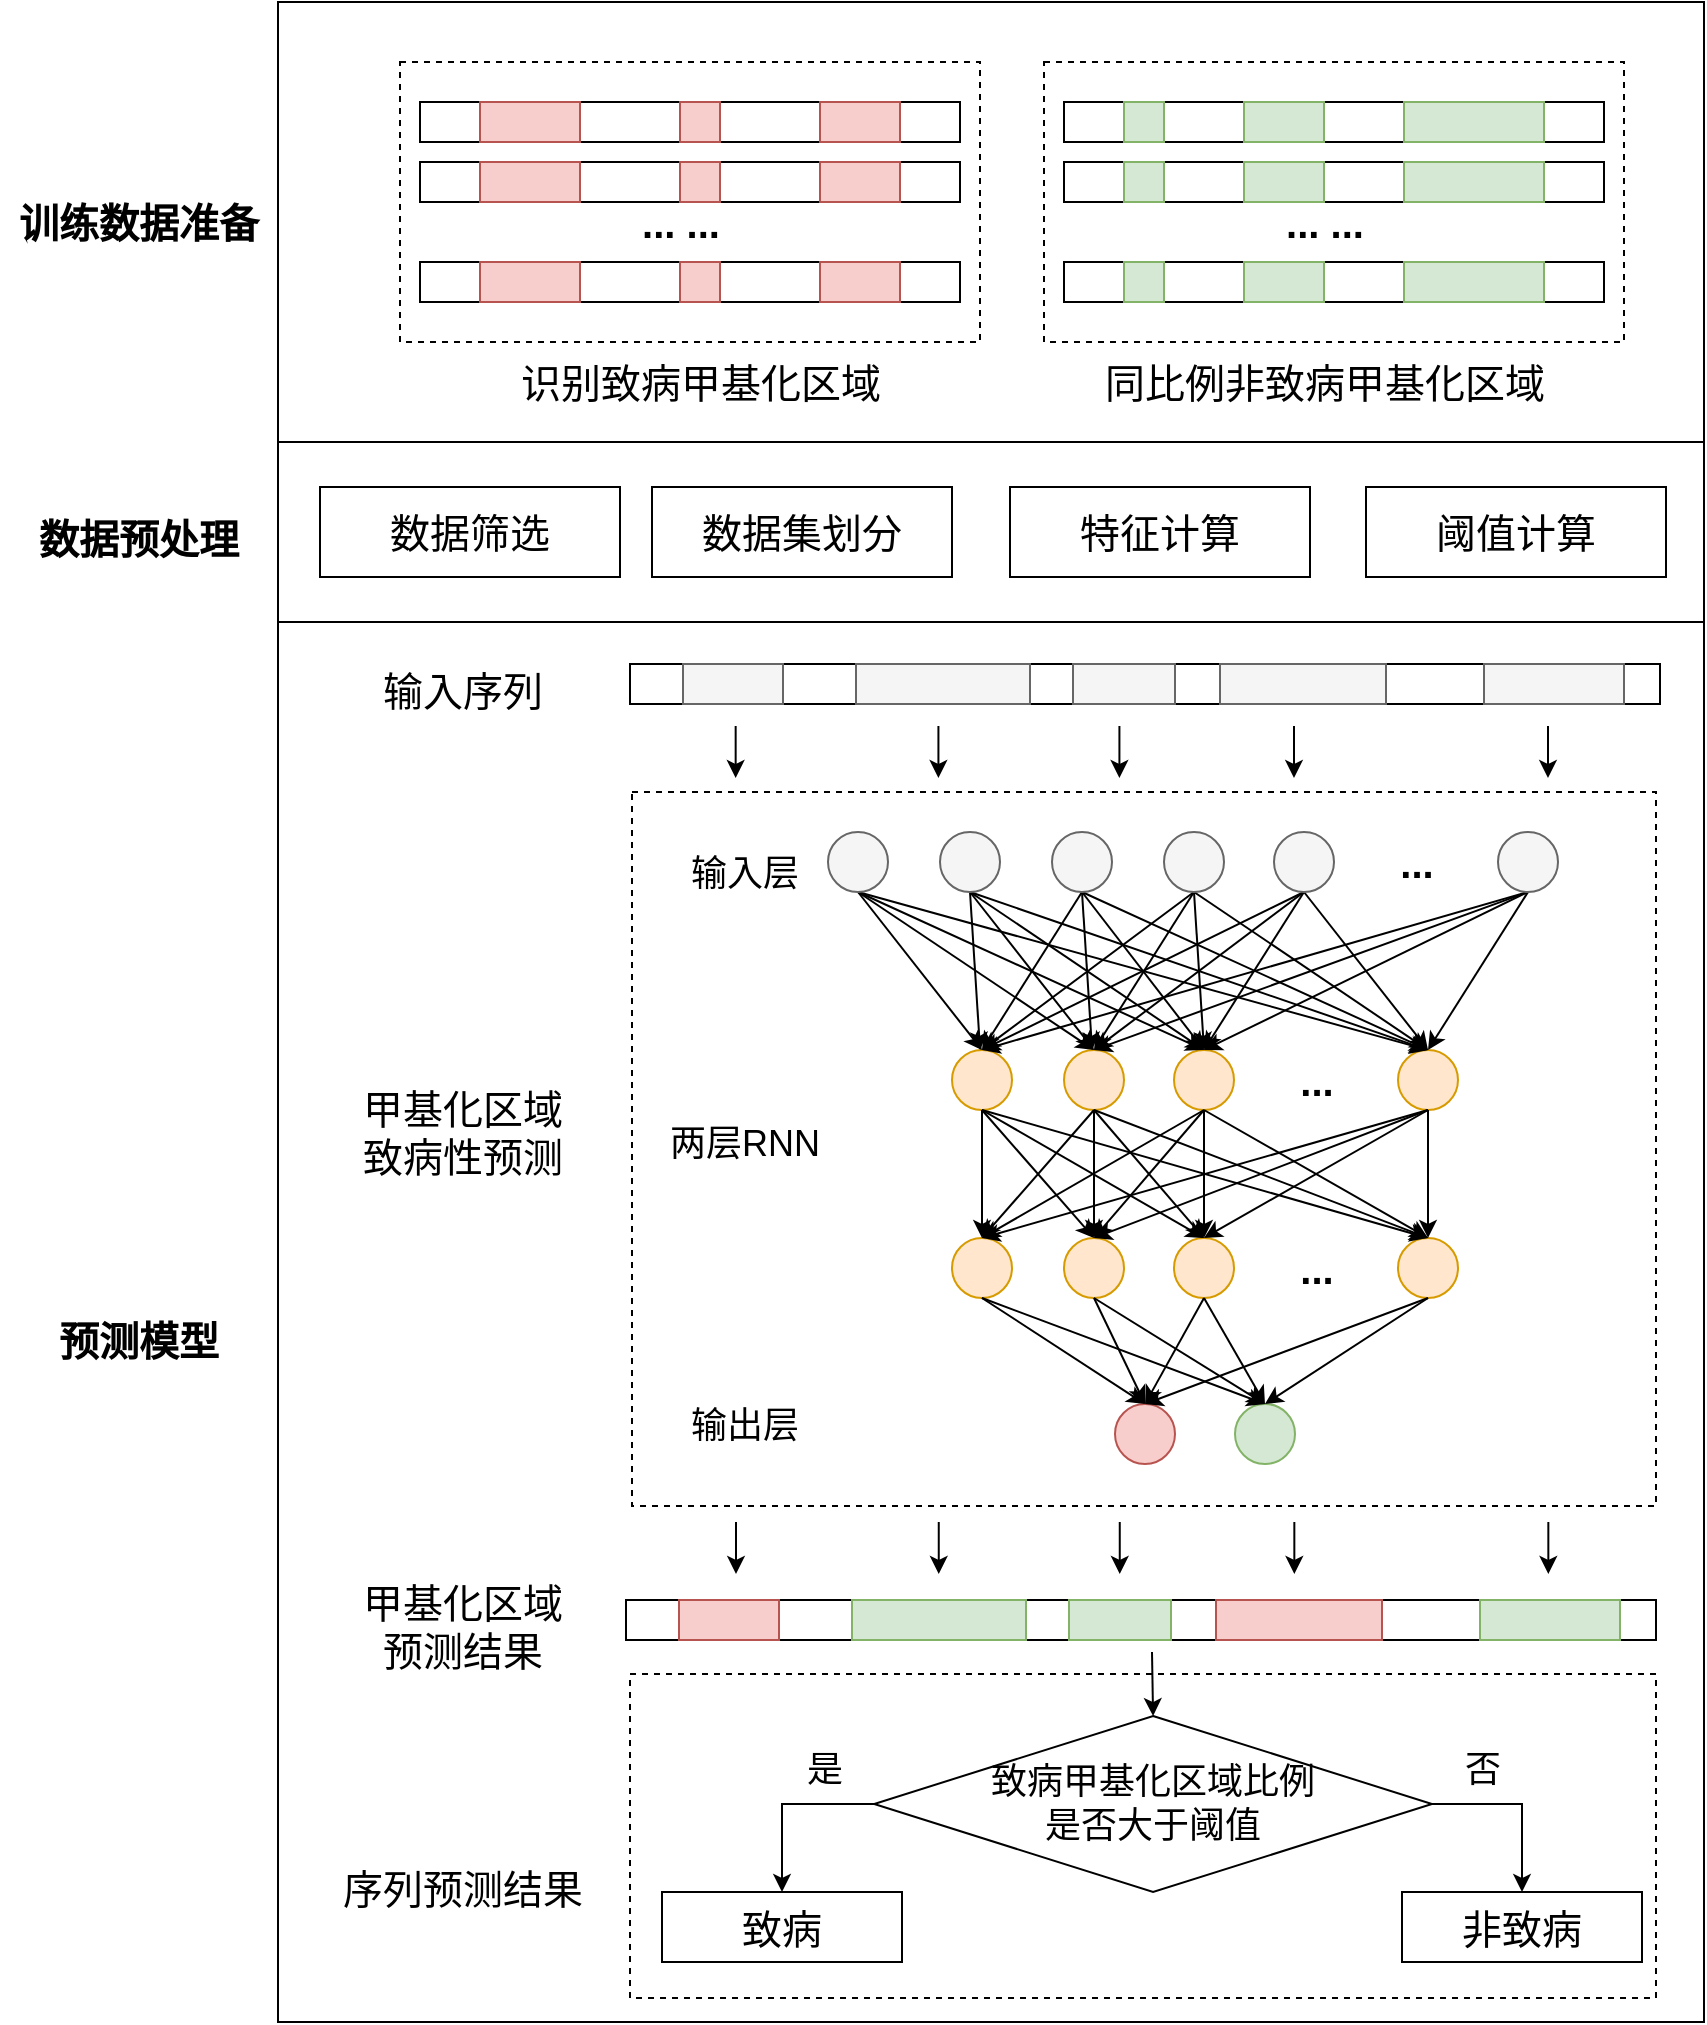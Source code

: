 <mxfile version="21.5.2" type="github">
  <diagram name="第 1 页" id="fGLv48qx7d6nPYhP5Zuc">
    <mxGraphModel dx="2358" dy="1253" grid="0" gridSize="10" guides="1" tooltips="1" connect="1" arrows="1" fold="1" page="1" pageScale="1" pageWidth="827" pageHeight="1169" math="0" shadow="0">
      <root>
        <mxCell id="0" />
        <mxCell id="1" parent="0" />
        <mxCell id="xZ3j72DLKvOZhvNE5rc1-77" value="" style="whiteSpace=wrap;html=1;" parent="1" vertex="1">
          <mxGeometry x="140" y="460" width="713" height="700" as="geometry" />
        </mxCell>
        <mxCell id="xZ3j72DLKvOZhvNE5rc1-205" value="" style="whiteSpace=wrap;html=1;dashed=1;" parent="1" vertex="1">
          <mxGeometry x="316" y="986" width="513" height="162" as="geometry" />
        </mxCell>
        <mxCell id="xZ3j72DLKvOZhvNE5rc1-167" value="" style="whiteSpace=wrap;html=1;dashed=1;" parent="1" vertex="1">
          <mxGeometry x="317" y="545" width="512" height="357" as="geometry" />
        </mxCell>
        <mxCell id="xZ3j72DLKvOZhvNE5rc1-66" value="" style="whiteSpace=wrap;html=1;" parent="1" vertex="1">
          <mxGeometry x="140" y="150" width="713" height="220" as="geometry" />
        </mxCell>
        <mxCell id="xZ3j72DLKvOZhvNE5rc1-64" value="" style="whiteSpace=wrap;html=1;dashed=1;" parent="1" vertex="1">
          <mxGeometry x="523" y="180" width="290" height="140" as="geometry" />
        </mxCell>
        <mxCell id="xZ3j72DLKvOZhvNE5rc1-63" value="" style="whiteSpace=wrap;html=1;dashed=1;" parent="1" vertex="1">
          <mxGeometry x="201" y="180" width="290" height="140" as="geometry" />
        </mxCell>
        <mxCell id="xZ3j72DLKvOZhvNE5rc1-4" value="" style="rounded=0;whiteSpace=wrap;html=1;" parent="1" vertex="1">
          <mxGeometry x="211" y="200" width="270" height="20" as="geometry" />
        </mxCell>
        <mxCell id="xZ3j72DLKvOZhvNE5rc1-5" value="" style="rounded=0;whiteSpace=wrap;html=1;fillColor=#f8cecc;strokeColor=#b85450;" parent="1" vertex="1">
          <mxGeometry x="241" y="200" width="50" height="20" as="geometry" />
        </mxCell>
        <mxCell id="xZ3j72DLKvOZhvNE5rc1-7" value="" style="rounded=0;whiteSpace=wrap;html=1;fillColor=#f8cecc;strokeColor=#b85450;" parent="1" vertex="1">
          <mxGeometry x="341" y="200" width="20" height="20" as="geometry" />
        </mxCell>
        <mxCell id="xZ3j72DLKvOZhvNE5rc1-8" value="" style="rounded=0;whiteSpace=wrap;html=1;fillColor=#f8cecc;strokeColor=#b85450;" parent="1" vertex="1">
          <mxGeometry x="411" y="200" width="40" height="20" as="geometry" />
        </mxCell>
        <mxCell id="xZ3j72DLKvOZhvNE5rc1-9" value="识别致病甲基化区域" style="text;html=1;align=center;verticalAlign=middle;resizable=0;points=[];autosize=1;strokeColor=none;fillColor=none;fontSize=20;" parent="1" vertex="1">
          <mxGeometry x="252" y="322" width="198" height="36" as="geometry" />
        </mxCell>
        <mxCell id="xZ3j72DLKvOZhvNE5rc1-10" value="" style="rounded=0;whiteSpace=wrap;html=1;" parent="1" vertex="1">
          <mxGeometry x="211" y="230" width="270" height="20" as="geometry" />
        </mxCell>
        <mxCell id="xZ3j72DLKvOZhvNE5rc1-11" value="" style="rounded=0;whiteSpace=wrap;html=1;fillColor=#f8cecc;strokeColor=#b85450;" parent="1" vertex="1">
          <mxGeometry x="241" y="230" width="50" height="20" as="geometry" />
        </mxCell>
        <mxCell id="xZ3j72DLKvOZhvNE5rc1-12" value="" style="rounded=0;whiteSpace=wrap;html=1;fillColor=#f8cecc;strokeColor=#b85450;" parent="1" vertex="1">
          <mxGeometry x="341" y="230" width="20" height="20" as="geometry" />
        </mxCell>
        <mxCell id="xZ3j72DLKvOZhvNE5rc1-13" value="" style="rounded=0;whiteSpace=wrap;html=1;fillColor=#f8cecc;strokeColor=#b85450;" parent="1" vertex="1">
          <mxGeometry x="411" y="230" width="40" height="20" as="geometry" />
        </mxCell>
        <mxCell id="xZ3j72DLKvOZhvNE5rc1-14" value="" style="rounded=0;whiteSpace=wrap;html=1;" parent="1" vertex="1">
          <mxGeometry x="211" y="280" width="270" height="20" as="geometry" />
        </mxCell>
        <mxCell id="xZ3j72DLKvOZhvNE5rc1-15" value="" style="rounded=0;whiteSpace=wrap;html=1;fillColor=#f8cecc;strokeColor=#b85450;" parent="1" vertex="1">
          <mxGeometry x="241" y="280" width="50" height="20" as="geometry" />
        </mxCell>
        <mxCell id="xZ3j72DLKvOZhvNE5rc1-16" value="" style="rounded=0;whiteSpace=wrap;html=1;fillColor=#f8cecc;strokeColor=#b85450;" parent="1" vertex="1">
          <mxGeometry x="341" y="280" width="20" height="20" as="geometry" />
        </mxCell>
        <mxCell id="xZ3j72DLKvOZhvNE5rc1-17" value="" style="rounded=0;whiteSpace=wrap;html=1;fillColor=#f8cecc;strokeColor=#b85450;" parent="1" vertex="1">
          <mxGeometry x="411" y="280" width="40" height="20" as="geometry" />
        </mxCell>
        <mxCell id="xZ3j72DLKvOZhvNE5rc1-18" value="" style="rounded=0;whiteSpace=wrap;html=1;" parent="1" vertex="1">
          <mxGeometry x="533" y="200" width="270" height="20" as="geometry" />
        </mxCell>
        <mxCell id="xZ3j72DLKvOZhvNE5rc1-19" value="" style="rounded=0;whiteSpace=wrap;html=1;fillColor=#d5e8d4;strokeColor=#82b366;" parent="1" vertex="1">
          <mxGeometry x="563" y="200" width="20" height="20" as="geometry" />
        </mxCell>
        <mxCell id="xZ3j72DLKvOZhvNE5rc1-47" value="" style="rounded=0;whiteSpace=wrap;html=1;fillColor=#d5e8d4;strokeColor=#82b366;" parent="1" vertex="1">
          <mxGeometry x="623" y="200" width="40" height="20" as="geometry" />
        </mxCell>
        <mxCell id="xZ3j72DLKvOZhvNE5rc1-48" value="" style="rounded=0;whiteSpace=wrap;html=1;fillColor=#d5e8d4;strokeColor=#82b366;" parent="1" vertex="1">
          <mxGeometry x="703" y="200" width="70" height="20" as="geometry" />
        </mxCell>
        <mxCell id="xZ3j72DLKvOZhvNE5rc1-49" value="" style="rounded=0;whiteSpace=wrap;html=1;" parent="1" vertex="1">
          <mxGeometry x="533" y="230" width="270" height="20" as="geometry" />
        </mxCell>
        <mxCell id="xZ3j72DLKvOZhvNE5rc1-50" value="" style="rounded=0;whiteSpace=wrap;html=1;fillColor=#d5e8d4;strokeColor=#82b366;" parent="1" vertex="1">
          <mxGeometry x="563" y="230" width="20" height="20" as="geometry" />
        </mxCell>
        <mxCell id="xZ3j72DLKvOZhvNE5rc1-51" value="" style="rounded=0;whiteSpace=wrap;html=1;fillColor=#d5e8d4;strokeColor=#82b366;" parent="1" vertex="1">
          <mxGeometry x="623" y="230" width="40" height="20" as="geometry" />
        </mxCell>
        <mxCell id="xZ3j72DLKvOZhvNE5rc1-52" value="" style="rounded=0;whiteSpace=wrap;html=1;fillColor=#d5e8d4;strokeColor=#82b366;" parent="1" vertex="1">
          <mxGeometry x="703" y="230" width="70" height="20" as="geometry" />
        </mxCell>
        <mxCell id="xZ3j72DLKvOZhvNE5rc1-53" value="... ..." style="text;html=1;align=center;verticalAlign=middle;resizable=0;points=[];autosize=1;strokeColor=none;fillColor=none;fontSize=20;fontStyle=1" parent="1" vertex="1">
          <mxGeometry x="311" y="240" width="60" height="40" as="geometry" />
        </mxCell>
        <mxCell id="xZ3j72DLKvOZhvNE5rc1-54" value="... ..." style="text;html=1;align=center;verticalAlign=middle;resizable=0;points=[];autosize=1;strokeColor=none;fillColor=none;fontSize=20;fontStyle=1" parent="1" vertex="1">
          <mxGeometry x="633" y="240" width="60" height="40" as="geometry" />
        </mxCell>
        <mxCell id="xZ3j72DLKvOZhvNE5rc1-59" value="" style="rounded=0;whiteSpace=wrap;html=1;" parent="1" vertex="1">
          <mxGeometry x="533" y="280" width="270" height="20" as="geometry" />
        </mxCell>
        <mxCell id="xZ3j72DLKvOZhvNE5rc1-60" value="" style="rounded=0;whiteSpace=wrap;html=1;fillColor=#d5e8d4;strokeColor=#82b366;" parent="1" vertex="1">
          <mxGeometry x="563" y="280" width="20" height="20" as="geometry" />
        </mxCell>
        <mxCell id="xZ3j72DLKvOZhvNE5rc1-61" value="" style="rounded=0;whiteSpace=wrap;html=1;fillColor=#d5e8d4;strokeColor=#82b366;" parent="1" vertex="1">
          <mxGeometry x="623" y="280" width="40" height="20" as="geometry" />
        </mxCell>
        <mxCell id="xZ3j72DLKvOZhvNE5rc1-62" value="" style="rounded=0;whiteSpace=wrap;html=1;fillColor=#d5e8d4;strokeColor=#82b366;" parent="1" vertex="1">
          <mxGeometry x="703" y="280" width="70" height="20" as="geometry" />
        </mxCell>
        <mxCell id="xZ3j72DLKvOZhvNE5rc1-65" value="同比例非致病甲基化区域" style="text;html=1;align=center;verticalAlign=middle;resizable=0;points=[];autosize=1;strokeColor=none;fillColor=none;fontSize=20;" parent="1" vertex="1">
          <mxGeometry x="544" y="322" width="238" height="36" as="geometry" />
        </mxCell>
        <mxCell id="xZ3j72DLKvOZhvNE5rc1-67" value="训练数据准备" style="text;html=1;align=center;verticalAlign=middle;resizable=0;points=[];autosize=1;strokeColor=none;fillColor=none;fontSize=20;fontStyle=1" parent="1" vertex="1">
          <mxGeometry x="1" y="242" width="138" height="36" as="geometry" />
        </mxCell>
        <mxCell id="xZ3j72DLKvOZhvNE5rc1-68" value="数据预处理" style="text;html=1;align=center;verticalAlign=middle;resizable=0;points=[];autosize=1;strokeColor=none;fillColor=none;fontSize=20;fontStyle=1" parent="1" vertex="1">
          <mxGeometry x="10" y="397.5" width="120" height="40" as="geometry" />
        </mxCell>
        <mxCell id="xZ3j72DLKvOZhvNE5rc1-69" value="" style="whiteSpace=wrap;html=1;" parent="1" vertex="1">
          <mxGeometry x="140" y="370" width="713" height="90" as="geometry" />
        </mxCell>
        <mxCell id="xZ3j72DLKvOZhvNE5rc1-70" value="数据集划分" style="rounded=0;whiteSpace=wrap;html=1;fontSize=20;flipH=1;" parent="1" vertex="1">
          <mxGeometry x="327" y="392.5" width="150" height="45" as="geometry" />
        </mxCell>
        <mxCell id="xZ3j72DLKvOZhvNE5rc1-71" value="数据筛选" style="rounded=0;whiteSpace=wrap;html=1;fontSize=20;flipH=1;" parent="1" vertex="1">
          <mxGeometry x="161" y="392.5" width="150" height="45" as="geometry" />
        </mxCell>
        <mxCell id="xZ3j72DLKvOZhvNE5rc1-73" value="预测模型" style="text;html=1;align=center;verticalAlign=middle;resizable=0;points=[];autosize=1;strokeColor=none;fillColor=none;fontSize=20;fontStyle=1" parent="1" vertex="1">
          <mxGeometry x="20" y="799" width="100" height="40" as="geometry" />
        </mxCell>
        <mxCell id="xZ3j72DLKvOZhvNE5rc1-79" value="特征计算" style="rounded=0;whiteSpace=wrap;html=1;fontSize=20;flipH=1;" parent="1" vertex="1">
          <mxGeometry x="506" y="392.5" width="150" height="45" as="geometry" />
        </mxCell>
        <mxCell id="xZ3j72DLKvOZhvNE5rc1-162" value="输入层" style="text;html=1;align=center;verticalAlign=middle;resizable=0;points=[];autosize=1;strokeColor=none;fillColor=none;fontSize=18;" parent="1" vertex="1">
          <mxGeometry x="336.5" y="569" width="72" height="34" as="geometry" />
        </mxCell>
        <mxCell id="xZ3j72DLKvOZhvNE5rc1-163" value="两层RNN" style="text;html=1;align=center;verticalAlign=middle;resizable=0;points=[];autosize=1;strokeColor=none;fillColor=none;fontSize=18;" parent="1" vertex="1">
          <mxGeometry x="326" y="704" width="93" height="34" as="geometry" />
        </mxCell>
        <mxCell id="xZ3j72DLKvOZhvNE5rc1-164" value="输出层" style="text;html=1;align=center;verticalAlign=middle;resizable=0;points=[];autosize=1;strokeColor=none;fillColor=none;fontSize=18;" parent="1" vertex="1">
          <mxGeometry x="336.5" y="845" width="72" height="34" as="geometry" />
        </mxCell>
        <mxCell id="xZ3j72DLKvOZhvNE5rc1-166" value="" style="group" parent="1" vertex="1" connectable="0">
          <mxGeometry x="415" y="560" width="365" height="321" as="geometry" />
        </mxCell>
        <mxCell id="xZ3j72DLKvOZhvNE5rc1-102" value="" style="group" parent="xZ3j72DLKvOZhvNE5rc1-166" vertex="1" connectable="0">
          <mxGeometry x="62" y="203" width="253" height="40" as="geometry" />
        </mxCell>
        <mxCell id="xZ3j72DLKvOZhvNE5rc1-97" value="" style="ellipse;whiteSpace=wrap;html=1;aspect=fixed;fillColor=#ffe6cc;strokeColor=#d79b00;" parent="xZ3j72DLKvOZhvNE5rc1-102" vertex="1">
          <mxGeometry y="5" width="30" height="30" as="geometry" />
        </mxCell>
        <mxCell id="xZ3j72DLKvOZhvNE5rc1-98" value="" style="ellipse;whiteSpace=wrap;html=1;aspect=fixed;fillColor=#ffe6cc;strokeColor=#d79b00;" parent="xZ3j72DLKvOZhvNE5rc1-102" vertex="1">
          <mxGeometry x="56" y="5" width="30" height="30" as="geometry" />
        </mxCell>
        <mxCell id="xZ3j72DLKvOZhvNE5rc1-99" value="" style="ellipse;whiteSpace=wrap;html=1;aspect=fixed;fillColor=#ffe6cc;strokeColor=#d79b00;" parent="xZ3j72DLKvOZhvNE5rc1-102" vertex="1">
          <mxGeometry x="111" y="5" width="30" height="30" as="geometry" />
        </mxCell>
        <mxCell id="xZ3j72DLKvOZhvNE5rc1-100" value="" style="ellipse;whiteSpace=wrap;html=1;aspect=fixed;fillColor=#ffe6cc;strokeColor=#d79b00;" parent="xZ3j72DLKvOZhvNE5rc1-102" vertex="1">
          <mxGeometry x="223" y="5" width="30" height="30" as="geometry" />
        </mxCell>
        <mxCell id="xZ3j72DLKvOZhvNE5rc1-101" value="..." style="text;html=1;align=center;verticalAlign=middle;resizable=0;points=[];autosize=1;strokeColor=none;fillColor=none;fontStyle=1;fontSize=20;" parent="xZ3j72DLKvOZhvNE5rc1-102" vertex="1">
          <mxGeometry x="162" width="40" height="40" as="geometry" />
        </mxCell>
        <mxCell id="xZ3j72DLKvOZhvNE5rc1-103" value="" style="group" parent="xZ3j72DLKvOZhvNE5rc1-166" vertex="1" connectable="0">
          <mxGeometry x="62" y="109" width="253" height="40" as="geometry" />
        </mxCell>
        <mxCell id="xZ3j72DLKvOZhvNE5rc1-92" value="" style="ellipse;whiteSpace=wrap;html=1;aspect=fixed;fillColor=#ffe6cc;strokeColor=#d79b00;" parent="xZ3j72DLKvOZhvNE5rc1-103" vertex="1">
          <mxGeometry y="5" width="30" height="30" as="geometry" />
        </mxCell>
        <mxCell id="xZ3j72DLKvOZhvNE5rc1-93" value="" style="ellipse;whiteSpace=wrap;html=1;aspect=fixed;fillColor=#ffe6cc;strokeColor=#d79b00;" parent="xZ3j72DLKvOZhvNE5rc1-103" vertex="1">
          <mxGeometry x="56" y="5" width="30" height="30" as="geometry" />
        </mxCell>
        <mxCell id="xZ3j72DLKvOZhvNE5rc1-94" value="" style="ellipse;whiteSpace=wrap;html=1;aspect=fixed;fillColor=#ffe6cc;strokeColor=#d79b00;" parent="xZ3j72DLKvOZhvNE5rc1-103" vertex="1">
          <mxGeometry x="111" y="5" width="30" height="30" as="geometry" />
        </mxCell>
        <mxCell id="xZ3j72DLKvOZhvNE5rc1-95" value="" style="ellipse;whiteSpace=wrap;html=1;aspect=fixed;fillColor=#ffe6cc;strokeColor=#d79b00;" parent="xZ3j72DLKvOZhvNE5rc1-103" vertex="1">
          <mxGeometry x="223" y="5" width="30" height="30" as="geometry" />
        </mxCell>
        <mxCell id="xZ3j72DLKvOZhvNE5rc1-96" value="..." style="text;html=1;align=center;verticalAlign=middle;resizable=0;points=[];autosize=1;strokeColor=none;fillColor=none;fontStyle=1;fontSize=20;" parent="xZ3j72DLKvOZhvNE5rc1-103" vertex="1">
          <mxGeometry x="162" width="40" height="40" as="geometry" />
        </mxCell>
        <mxCell id="xZ3j72DLKvOZhvNE5rc1-111" value="" style="ellipse;whiteSpace=wrap;html=1;aspect=fixed;fillColor=#f8cecc;strokeColor=#b85450;" parent="xZ3j72DLKvOZhvNE5rc1-166" vertex="1">
          <mxGeometry x="143.5" y="291" width="30" height="30" as="geometry" />
        </mxCell>
        <mxCell id="xZ3j72DLKvOZhvNE5rc1-112" value="" style="ellipse;whiteSpace=wrap;html=1;aspect=fixed;fillColor=#d5e8d4;strokeColor=#82b366;" parent="xZ3j72DLKvOZhvNE5rc1-166" vertex="1">
          <mxGeometry x="203.5" y="291" width="30" height="30" as="geometry" />
        </mxCell>
        <mxCell id="xZ3j72DLKvOZhvNE5rc1-114" style="rounded=0;orthogonalLoop=1;jettySize=auto;html=1;exitX=0.5;exitY=1;exitDx=0;exitDy=0;entryX=0.5;entryY=0;entryDx=0;entryDy=0;" parent="xZ3j72DLKvOZhvNE5rc1-166" source="xZ3j72DLKvOZhvNE5rc1-82" target="xZ3j72DLKvOZhvNE5rc1-92" edge="1">
          <mxGeometry relative="1" as="geometry" />
        </mxCell>
        <mxCell id="xZ3j72DLKvOZhvNE5rc1-116" style="rounded=0;orthogonalLoop=1;jettySize=auto;html=1;exitX=0.5;exitY=1;exitDx=0;exitDy=0;entryX=0.5;entryY=0;entryDx=0;entryDy=0;" parent="xZ3j72DLKvOZhvNE5rc1-166" source="xZ3j72DLKvOZhvNE5rc1-82" target="xZ3j72DLKvOZhvNE5rc1-93" edge="1">
          <mxGeometry relative="1" as="geometry" />
        </mxCell>
        <mxCell id="xZ3j72DLKvOZhvNE5rc1-117" style="rounded=0;orthogonalLoop=1;jettySize=auto;html=1;exitX=0.5;exitY=1;exitDx=0;exitDy=0;entryX=0.5;entryY=0;entryDx=0;entryDy=0;" parent="xZ3j72DLKvOZhvNE5rc1-166" source="xZ3j72DLKvOZhvNE5rc1-82" target="xZ3j72DLKvOZhvNE5rc1-94" edge="1">
          <mxGeometry relative="1" as="geometry" />
        </mxCell>
        <mxCell id="xZ3j72DLKvOZhvNE5rc1-118" style="rounded=0;orthogonalLoop=1;jettySize=auto;html=1;exitX=0.5;exitY=1;exitDx=0;exitDy=0;entryX=0.5;entryY=0;entryDx=0;entryDy=0;" parent="xZ3j72DLKvOZhvNE5rc1-166" source="xZ3j72DLKvOZhvNE5rc1-82" target="xZ3j72DLKvOZhvNE5rc1-95" edge="1">
          <mxGeometry relative="1" as="geometry" />
        </mxCell>
        <mxCell id="xZ3j72DLKvOZhvNE5rc1-82" value="" style="ellipse;whiteSpace=wrap;html=1;aspect=fixed;fillColor=#f5f5f5;strokeColor=#666666;fontColor=#333333;" parent="xZ3j72DLKvOZhvNE5rc1-166" vertex="1">
          <mxGeometry y="5" width="30" height="30" as="geometry" />
        </mxCell>
        <mxCell id="xZ3j72DLKvOZhvNE5rc1-115" style="rounded=0;orthogonalLoop=1;jettySize=auto;html=1;exitX=0.5;exitY=1;exitDx=0;exitDy=0;" parent="xZ3j72DLKvOZhvNE5rc1-166" source="xZ3j72DLKvOZhvNE5rc1-83" target="xZ3j72DLKvOZhvNE5rc1-92" edge="1">
          <mxGeometry relative="1" as="geometry" />
        </mxCell>
        <mxCell id="xZ3j72DLKvOZhvNE5rc1-119" style="rounded=0;orthogonalLoop=1;jettySize=auto;html=1;exitX=0.5;exitY=1;exitDx=0;exitDy=0;entryX=0.5;entryY=0;entryDx=0;entryDy=0;" parent="xZ3j72DLKvOZhvNE5rc1-166" source="xZ3j72DLKvOZhvNE5rc1-83" target="xZ3j72DLKvOZhvNE5rc1-93" edge="1">
          <mxGeometry relative="1" as="geometry" />
        </mxCell>
        <mxCell id="xZ3j72DLKvOZhvNE5rc1-121" style="rounded=0;orthogonalLoop=1;jettySize=auto;html=1;exitX=0.5;exitY=1;exitDx=0;exitDy=0;entryX=0.5;entryY=0;entryDx=0;entryDy=0;" parent="xZ3j72DLKvOZhvNE5rc1-166" source="xZ3j72DLKvOZhvNE5rc1-83" target="xZ3j72DLKvOZhvNE5rc1-94" edge="1">
          <mxGeometry relative="1" as="geometry" />
        </mxCell>
        <mxCell id="xZ3j72DLKvOZhvNE5rc1-122" style="rounded=0;orthogonalLoop=1;jettySize=auto;html=1;exitX=0.5;exitY=1;exitDx=0;exitDy=0;entryX=0.5;entryY=0;entryDx=0;entryDy=0;" parent="xZ3j72DLKvOZhvNE5rc1-166" source="xZ3j72DLKvOZhvNE5rc1-83" target="xZ3j72DLKvOZhvNE5rc1-95" edge="1">
          <mxGeometry relative="1" as="geometry" />
        </mxCell>
        <mxCell id="xZ3j72DLKvOZhvNE5rc1-83" value="" style="ellipse;whiteSpace=wrap;html=1;aspect=fixed;fillColor=#f5f5f5;strokeColor=#666666;fontColor=#333333;" parent="xZ3j72DLKvOZhvNE5rc1-166" vertex="1">
          <mxGeometry x="56" y="5" width="30" height="30" as="geometry" />
        </mxCell>
        <mxCell id="xZ3j72DLKvOZhvNE5rc1-120" style="rounded=0;orthogonalLoop=1;jettySize=auto;html=1;exitX=0.5;exitY=1;exitDx=0;exitDy=0;" parent="xZ3j72DLKvOZhvNE5rc1-166" source="xZ3j72DLKvOZhvNE5rc1-86" target="xZ3j72DLKvOZhvNE5rc1-93" edge="1">
          <mxGeometry relative="1" as="geometry" />
        </mxCell>
        <mxCell id="xZ3j72DLKvOZhvNE5rc1-123" style="rounded=0;orthogonalLoop=1;jettySize=auto;html=1;exitX=0.5;exitY=1;exitDx=0;exitDy=0;entryX=0.5;entryY=0;entryDx=0;entryDy=0;" parent="xZ3j72DLKvOZhvNE5rc1-166" source="xZ3j72DLKvOZhvNE5rc1-86" target="xZ3j72DLKvOZhvNE5rc1-92" edge="1">
          <mxGeometry relative="1" as="geometry" />
        </mxCell>
        <mxCell id="xZ3j72DLKvOZhvNE5rc1-124" style="rounded=0;orthogonalLoop=1;jettySize=auto;html=1;exitX=0.5;exitY=1;exitDx=0;exitDy=0;entryX=0.5;entryY=0;entryDx=0;entryDy=0;" parent="xZ3j72DLKvOZhvNE5rc1-166" source="xZ3j72DLKvOZhvNE5rc1-86" target="xZ3j72DLKvOZhvNE5rc1-94" edge="1">
          <mxGeometry relative="1" as="geometry" />
        </mxCell>
        <mxCell id="xZ3j72DLKvOZhvNE5rc1-125" style="rounded=0;orthogonalLoop=1;jettySize=auto;html=1;exitX=0.5;exitY=1;exitDx=0;exitDy=0;entryX=0.5;entryY=0;entryDx=0;entryDy=0;" parent="xZ3j72DLKvOZhvNE5rc1-166" source="xZ3j72DLKvOZhvNE5rc1-86" target="xZ3j72DLKvOZhvNE5rc1-95" edge="1">
          <mxGeometry relative="1" as="geometry" />
        </mxCell>
        <mxCell id="xZ3j72DLKvOZhvNE5rc1-86" value="" style="ellipse;whiteSpace=wrap;html=1;aspect=fixed;fillColor=#f5f5f5;strokeColor=#666666;fontColor=#333333;" parent="xZ3j72DLKvOZhvNE5rc1-166" vertex="1">
          <mxGeometry x="112" y="5" width="30" height="30" as="geometry" />
        </mxCell>
        <mxCell id="xZ3j72DLKvOZhvNE5rc1-126" style="rounded=0;orthogonalLoop=1;jettySize=auto;html=1;exitX=0.5;exitY=1;exitDx=0;exitDy=0;entryX=0.5;entryY=0;entryDx=0;entryDy=0;" parent="xZ3j72DLKvOZhvNE5rc1-166" source="xZ3j72DLKvOZhvNE5rc1-87" target="xZ3j72DLKvOZhvNE5rc1-92" edge="1">
          <mxGeometry relative="1" as="geometry" />
        </mxCell>
        <mxCell id="xZ3j72DLKvOZhvNE5rc1-127" style="rounded=0;orthogonalLoop=1;jettySize=auto;html=1;exitX=0.5;exitY=1;exitDx=0;exitDy=0;entryX=0.5;entryY=0;entryDx=0;entryDy=0;" parent="xZ3j72DLKvOZhvNE5rc1-166" source="xZ3j72DLKvOZhvNE5rc1-87" target="xZ3j72DLKvOZhvNE5rc1-93" edge="1">
          <mxGeometry relative="1" as="geometry" />
        </mxCell>
        <mxCell id="xZ3j72DLKvOZhvNE5rc1-128" style="rounded=0;orthogonalLoop=1;jettySize=auto;html=1;exitX=0.5;exitY=1;exitDx=0;exitDy=0;entryX=0.5;entryY=0;entryDx=0;entryDy=0;" parent="xZ3j72DLKvOZhvNE5rc1-166" source="xZ3j72DLKvOZhvNE5rc1-87" target="xZ3j72DLKvOZhvNE5rc1-94" edge="1">
          <mxGeometry relative="1" as="geometry" />
        </mxCell>
        <mxCell id="xZ3j72DLKvOZhvNE5rc1-129" style="rounded=0;orthogonalLoop=1;jettySize=auto;html=1;exitX=0.5;exitY=1;exitDx=0;exitDy=0;entryX=0.5;entryY=0;entryDx=0;entryDy=0;" parent="xZ3j72DLKvOZhvNE5rc1-166" source="xZ3j72DLKvOZhvNE5rc1-87" target="xZ3j72DLKvOZhvNE5rc1-95" edge="1">
          <mxGeometry relative="1" as="geometry" />
        </mxCell>
        <mxCell id="xZ3j72DLKvOZhvNE5rc1-87" value="" style="ellipse;whiteSpace=wrap;html=1;aspect=fixed;fillColor=#f5f5f5;strokeColor=#666666;fontColor=#333333;" parent="xZ3j72DLKvOZhvNE5rc1-166" vertex="1">
          <mxGeometry x="168" y="5" width="30" height="30" as="geometry" />
        </mxCell>
        <mxCell id="xZ3j72DLKvOZhvNE5rc1-130" style="rounded=0;orthogonalLoop=1;jettySize=auto;html=1;exitX=0.5;exitY=1;exitDx=0;exitDy=0;entryX=0.5;entryY=0;entryDx=0;entryDy=0;" parent="xZ3j72DLKvOZhvNE5rc1-166" source="xZ3j72DLKvOZhvNE5rc1-88" target="xZ3j72DLKvOZhvNE5rc1-92" edge="1">
          <mxGeometry relative="1" as="geometry" />
        </mxCell>
        <mxCell id="xZ3j72DLKvOZhvNE5rc1-131" style="rounded=0;orthogonalLoop=1;jettySize=auto;html=1;exitX=0.5;exitY=1;exitDx=0;exitDy=0;entryX=0.5;entryY=0;entryDx=0;entryDy=0;" parent="xZ3j72DLKvOZhvNE5rc1-166" source="xZ3j72DLKvOZhvNE5rc1-88" target="xZ3j72DLKvOZhvNE5rc1-93" edge="1">
          <mxGeometry relative="1" as="geometry" />
        </mxCell>
        <mxCell id="xZ3j72DLKvOZhvNE5rc1-132" style="rounded=0;orthogonalLoop=1;jettySize=auto;html=1;exitX=0.5;exitY=1;exitDx=0;exitDy=0;entryX=0.5;entryY=0;entryDx=0;entryDy=0;" parent="xZ3j72DLKvOZhvNE5rc1-166" source="xZ3j72DLKvOZhvNE5rc1-88" target="xZ3j72DLKvOZhvNE5rc1-94" edge="1">
          <mxGeometry relative="1" as="geometry" />
        </mxCell>
        <mxCell id="xZ3j72DLKvOZhvNE5rc1-133" style="rounded=0;orthogonalLoop=1;jettySize=auto;html=1;exitX=0.5;exitY=1;exitDx=0;exitDy=0;entryX=0.5;entryY=0;entryDx=0;entryDy=0;" parent="xZ3j72DLKvOZhvNE5rc1-166" source="xZ3j72DLKvOZhvNE5rc1-88" target="xZ3j72DLKvOZhvNE5rc1-95" edge="1">
          <mxGeometry relative="1" as="geometry" />
        </mxCell>
        <mxCell id="xZ3j72DLKvOZhvNE5rc1-88" value="" style="ellipse;whiteSpace=wrap;html=1;aspect=fixed;fillColor=#f5f5f5;strokeColor=#666666;fontColor=#333333;" parent="xZ3j72DLKvOZhvNE5rc1-166" vertex="1">
          <mxGeometry x="223" y="5" width="30" height="30" as="geometry" />
        </mxCell>
        <mxCell id="xZ3j72DLKvOZhvNE5rc1-134" style="rounded=0;orthogonalLoop=1;jettySize=auto;html=1;exitX=0.5;exitY=1;exitDx=0;exitDy=0;entryX=0.5;entryY=0;entryDx=0;entryDy=0;" parent="xZ3j72DLKvOZhvNE5rc1-166" source="xZ3j72DLKvOZhvNE5rc1-89" target="xZ3j72DLKvOZhvNE5rc1-95" edge="1">
          <mxGeometry relative="1" as="geometry" />
        </mxCell>
        <mxCell id="xZ3j72DLKvOZhvNE5rc1-135" style="rounded=0;orthogonalLoop=1;jettySize=auto;html=1;exitX=0.5;exitY=1;exitDx=0;exitDy=0;entryX=0.5;entryY=0;entryDx=0;entryDy=0;" parent="xZ3j72DLKvOZhvNE5rc1-166" source="xZ3j72DLKvOZhvNE5rc1-89" target="xZ3j72DLKvOZhvNE5rc1-94" edge="1">
          <mxGeometry relative="1" as="geometry" />
        </mxCell>
        <mxCell id="xZ3j72DLKvOZhvNE5rc1-136" style="rounded=0;orthogonalLoop=1;jettySize=auto;html=1;exitX=0.5;exitY=1;exitDx=0;exitDy=0;entryX=0.5;entryY=0;entryDx=0;entryDy=0;" parent="xZ3j72DLKvOZhvNE5rc1-166" source="xZ3j72DLKvOZhvNE5rc1-89" target="xZ3j72DLKvOZhvNE5rc1-93" edge="1">
          <mxGeometry relative="1" as="geometry" />
        </mxCell>
        <mxCell id="xZ3j72DLKvOZhvNE5rc1-137" style="rounded=0;orthogonalLoop=1;jettySize=auto;html=1;exitX=0.5;exitY=1;exitDx=0;exitDy=0;entryX=0.5;entryY=0;entryDx=0;entryDy=0;" parent="xZ3j72DLKvOZhvNE5rc1-166" source="xZ3j72DLKvOZhvNE5rc1-89" target="xZ3j72DLKvOZhvNE5rc1-92" edge="1">
          <mxGeometry relative="1" as="geometry" />
        </mxCell>
        <mxCell id="xZ3j72DLKvOZhvNE5rc1-89" value="" style="ellipse;whiteSpace=wrap;html=1;aspect=fixed;fillColor=#f5f5f5;strokeColor=#666666;fontColor=#333333;" parent="xZ3j72DLKvOZhvNE5rc1-166" vertex="1">
          <mxGeometry x="335" y="5" width="30" height="30" as="geometry" />
        </mxCell>
        <mxCell id="xZ3j72DLKvOZhvNE5rc1-91" value="..." style="text;html=1;align=center;verticalAlign=middle;resizable=0;points=[];autosize=1;fontStyle=1;fontSize=20;" parent="xZ3j72DLKvOZhvNE5rc1-166" vertex="1">
          <mxGeometry x="274" width="40" height="40" as="geometry" />
        </mxCell>
        <mxCell id="xZ3j72DLKvOZhvNE5rc1-138" style="rounded=0;orthogonalLoop=1;jettySize=auto;html=1;exitX=0.5;exitY=1;exitDx=0;exitDy=0;entryX=0.5;entryY=0;entryDx=0;entryDy=0;" parent="xZ3j72DLKvOZhvNE5rc1-166" source="xZ3j72DLKvOZhvNE5rc1-92" target="xZ3j72DLKvOZhvNE5rc1-97" edge="1">
          <mxGeometry relative="1" as="geometry" />
        </mxCell>
        <mxCell id="xZ3j72DLKvOZhvNE5rc1-139" style="rounded=0;orthogonalLoop=1;jettySize=auto;html=1;exitX=0.5;exitY=1;exitDx=0;exitDy=0;entryX=0.5;entryY=0;entryDx=0;entryDy=0;" parent="xZ3j72DLKvOZhvNE5rc1-166" source="xZ3j72DLKvOZhvNE5rc1-92" target="xZ3j72DLKvOZhvNE5rc1-98" edge="1">
          <mxGeometry relative="1" as="geometry" />
        </mxCell>
        <mxCell id="xZ3j72DLKvOZhvNE5rc1-140" style="rounded=0;orthogonalLoop=1;jettySize=auto;html=1;exitX=0.5;exitY=1;exitDx=0;exitDy=0;entryX=0.5;entryY=0;entryDx=0;entryDy=0;" parent="xZ3j72DLKvOZhvNE5rc1-166" source="xZ3j72DLKvOZhvNE5rc1-92" target="xZ3j72DLKvOZhvNE5rc1-99" edge="1">
          <mxGeometry relative="1" as="geometry" />
        </mxCell>
        <mxCell id="xZ3j72DLKvOZhvNE5rc1-141" style="rounded=0;orthogonalLoop=1;jettySize=auto;html=1;exitX=0.5;exitY=1;exitDx=0;exitDy=0;entryX=0.5;entryY=0;entryDx=0;entryDy=0;" parent="xZ3j72DLKvOZhvNE5rc1-166" source="xZ3j72DLKvOZhvNE5rc1-92" target="xZ3j72DLKvOZhvNE5rc1-100" edge="1">
          <mxGeometry relative="1" as="geometry" />
        </mxCell>
        <mxCell id="xZ3j72DLKvOZhvNE5rc1-142" style="rounded=0;orthogonalLoop=1;jettySize=auto;html=1;exitX=0.5;exitY=1;exitDx=0;exitDy=0;entryX=0.5;entryY=0;entryDx=0;entryDy=0;" parent="xZ3j72DLKvOZhvNE5rc1-166" source="xZ3j72DLKvOZhvNE5rc1-93" target="xZ3j72DLKvOZhvNE5rc1-97" edge="1">
          <mxGeometry relative="1" as="geometry" />
        </mxCell>
        <mxCell id="xZ3j72DLKvOZhvNE5rc1-143" style="rounded=0;orthogonalLoop=1;jettySize=auto;html=1;exitX=0.5;exitY=1;exitDx=0;exitDy=0;entryX=0.5;entryY=0;entryDx=0;entryDy=0;" parent="xZ3j72DLKvOZhvNE5rc1-166" source="xZ3j72DLKvOZhvNE5rc1-93" target="xZ3j72DLKvOZhvNE5rc1-98" edge="1">
          <mxGeometry relative="1" as="geometry" />
        </mxCell>
        <mxCell id="xZ3j72DLKvOZhvNE5rc1-144" style="rounded=0;orthogonalLoop=1;jettySize=auto;html=1;exitX=0.5;exitY=1;exitDx=0;exitDy=0;entryX=0.5;entryY=0;entryDx=0;entryDy=0;" parent="xZ3j72DLKvOZhvNE5rc1-166" source="xZ3j72DLKvOZhvNE5rc1-93" target="xZ3j72DLKvOZhvNE5rc1-99" edge="1">
          <mxGeometry relative="1" as="geometry" />
        </mxCell>
        <mxCell id="xZ3j72DLKvOZhvNE5rc1-145" style="rounded=0;orthogonalLoop=1;jettySize=auto;html=1;exitX=0.5;exitY=1;exitDx=0;exitDy=0;entryX=0.5;entryY=0;entryDx=0;entryDy=0;" parent="xZ3j72DLKvOZhvNE5rc1-166" source="xZ3j72DLKvOZhvNE5rc1-93" target="xZ3j72DLKvOZhvNE5rc1-100" edge="1">
          <mxGeometry relative="1" as="geometry" />
        </mxCell>
        <mxCell id="xZ3j72DLKvOZhvNE5rc1-146" style="rounded=0;orthogonalLoop=1;jettySize=auto;html=1;exitX=0.5;exitY=1;exitDx=0;exitDy=0;entryX=0.5;entryY=0;entryDx=0;entryDy=0;" parent="xZ3j72DLKvOZhvNE5rc1-166" source="xZ3j72DLKvOZhvNE5rc1-94" target="xZ3j72DLKvOZhvNE5rc1-97" edge="1">
          <mxGeometry relative="1" as="geometry" />
        </mxCell>
        <mxCell id="xZ3j72DLKvOZhvNE5rc1-147" style="rounded=0;orthogonalLoop=1;jettySize=auto;html=1;exitX=0.5;exitY=1;exitDx=0;exitDy=0;entryX=0.5;entryY=0;entryDx=0;entryDy=0;" parent="xZ3j72DLKvOZhvNE5rc1-166" source="xZ3j72DLKvOZhvNE5rc1-94" target="xZ3j72DLKvOZhvNE5rc1-98" edge="1">
          <mxGeometry relative="1" as="geometry" />
        </mxCell>
        <mxCell id="xZ3j72DLKvOZhvNE5rc1-148" style="rounded=0;orthogonalLoop=1;jettySize=auto;html=1;exitX=0.5;exitY=1;exitDx=0;exitDy=0;entryX=0.5;entryY=0;entryDx=0;entryDy=0;" parent="xZ3j72DLKvOZhvNE5rc1-166" source="xZ3j72DLKvOZhvNE5rc1-94" target="xZ3j72DLKvOZhvNE5rc1-99" edge="1">
          <mxGeometry relative="1" as="geometry" />
        </mxCell>
        <mxCell id="xZ3j72DLKvOZhvNE5rc1-149" style="rounded=0;orthogonalLoop=1;jettySize=auto;html=1;exitX=0.5;exitY=1;exitDx=0;exitDy=0;entryX=0.5;entryY=0;entryDx=0;entryDy=0;" parent="xZ3j72DLKvOZhvNE5rc1-166" source="xZ3j72DLKvOZhvNE5rc1-94" target="xZ3j72DLKvOZhvNE5rc1-100" edge="1">
          <mxGeometry relative="1" as="geometry" />
        </mxCell>
        <mxCell id="xZ3j72DLKvOZhvNE5rc1-150" style="rounded=0;orthogonalLoop=1;jettySize=auto;html=1;exitX=0.5;exitY=1;exitDx=0;exitDy=0;entryX=0.5;entryY=0;entryDx=0;entryDy=0;" parent="xZ3j72DLKvOZhvNE5rc1-166" source="xZ3j72DLKvOZhvNE5rc1-95" target="xZ3j72DLKvOZhvNE5rc1-97" edge="1">
          <mxGeometry relative="1" as="geometry" />
        </mxCell>
        <mxCell id="xZ3j72DLKvOZhvNE5rc1-151" style="rounded=0;orthogonalLoop=1;jettySize=auto;html=1;exitX=0.5;exitY=1;exitDx=0;exitDy=0;entryX=0.5;entryY=0;entryDx=0;entryDy=0;" parent="xZ3j72DLKvOZhvNE5rc1-166" source="xZ3j72DLKvOZhvNE5rc1-95" target="xZ3j72DLKvOZhvNE5rc1-98" edge="1">
          <mxGeometry relative="1" as="geometry" />
        </mxCell>
        <mxCell id="xZ3j72DLKvOZhvNE5rc1-152" style="rounded=0;orthogonalLoop=1;jettySize=auto;html=1;exitX=0.5;exitY=1;exitDx=0;exitDy=0;entryX=0.5;entryY=0;entryDx=0;entryDy=0;" parent="xZ3j72DLKvOZhvNE5rc1-166" source="xZ3j72DLKvOZhvNE5rc1-95" target="xZ3j72DLKvOZhvNE5rc1-99" edge="1">
          <mxGeometry relative="1" as="geometry" />
        </mxCell>
        <mxCell id="xZ3j72DLKvOZhvNE5rc1-153" style="rounded=0;orthogonalLoop=1;jettySize=auto;html=1;exitX=0.5;exitY=1;exitDx=0;exitDy=0;entryX=0.5;entryY=0;entryDx=0;entryDy=0;" parent="xZ3j72DLKvOZhvNE5rc1-166" source="xZ3j72DLKvOZhvNE5rc1-95" target="xZ3j72DLKvOZhvNE5rc1-100" edge="1">
          <mxGeometry relative="1" as="geometry" />
        </mxCell>
        <mxCell id="xZ3j72DLKvOZhvNE5rc1-154" style="rounded=0;orthogonalLoop=1;jettySize=auto;html=1;exitX=0.5;exitY=1;exitDx=0;exitDy=0;entryX=0.5;entryY=0;entryDx=0;entryDy=0;" parent="xZ3j72DLKvOZhvNE5rc1-166" source="xZ3j72DLKvOZhvNE5rc1-97" target="xZ3j72DLKvOZhvNE5rc1-111" edge="1">
          <mxGeometry relative="1" as="geometry" />
        </mxCell>
        <mxCell id="xZ3j72DLKvOZhvNE5rc1-155" style="rounded=0;orthogonalLoop=1;jettySize=auto;html=1;exitX=0.5;exitY=1;exitDx=0;exitDy=0;entryX=0.5;entryY=0;entryDx=0;entryDy=0;" parent="xZ3j72DLKvOZhvNE5rc1-166" source="xZ3j72DLKvOZhvNE5rc1-97" target="xZ3j72DLKvOZhvNE5rc1-112" edge="1">
          <mxGeometry relative="1" as="geometry" />
        </mxCell>
        <mxCell id="xZ3j72DLKvOZhvNE5rc1-156" style="rounded=0;orthogonalLoop=1;jettySize=auto;html=1;exitX=0.5;exitY=1;exitDx=0;exitDy=0;entryX=0.5;entryY=0;entryDx=0;entryDy=0;" parent="xZ3j72DLKvOZhvNE5rc1-166" source="xZ3j72DLKvOZhvNE5rc1-98" target="xZ3j72DLKvOZhvNE5rc1-111" edge="1">
          <mxGeometry relative="1" as="geometry" />
        </mxCell>
        <mxCell id="xZ3j72DLKvOZhvNE5rc1-157" style="rounded=0;orthogonalLoop=1;jettySize=auto;html=1;exitX=0.5;exitY=1;exitDx=0;exitDy=0;entryX=0.5;entryY=0;entryDx=0;entryDy=0;" parent="xZ3j72DLKvOZhvNE5rc1-166" source="xZ3j72DLKvOZhvNE5rc1-99" target="xZ3j72DLKvOZhvNE5rc1-111" edge="1">
          <mxGeometry relative="1" as="geometry" />
        </mxCell>
        <mxCell id="xZ3j72DLKvOZhvNE5rc1-158" style="rounded=0;orthogonalLoop=1;jettySize=auto;html=1;exitX=0.5;exitY=1;exitDx=0;exitDy=0;entryX=0.5;entryY=0;entryDx=0;entryDy=0;" parent="xZ3j72DLKvOZhvNE5rc1-166" source="xZ3j72DLKvOZhvNE5rc1-98" target="xZ3j72DLKvOZhvNE5rc1-112" edge="1">
          <mxGeometry relative="1" as="geometry" />
        </mxCell>
        <mxCell id="xZ3j72DLKvOZhvNE5rc1-159" style="rounded=0;orthogonalLoop=1;jettySize=auto;html=1;exitX=0.5;exitY=1;exitDx=0;exitDy=0;entryX=0.5;entryY=0;entryDx=0;entryDy=0;" parent="xZ3j72DLKvOZhvNE5rc1-166" source="xZ3j72DLKvOZhvNE5rc1-99" target="xZ3j72DLKvOZhvNE5rc1-112" edge="1">
          <mxGeometry relative="1" as="geometry" />
        </mxCell>
        <mxCell id="xZ3j72DLKvOZhvNE5rc1-160" style="rounded=0;orthogonalLoop=1;jettySize=auto;html=1;exitX=0.5;exitY=1;exitDx=0;exitDy=0;entryX=0.5;entryY=0;entryDx=0;entryDy=0;" parent="xZ3j72DLKvOZhvNE5rc1-166" source="xZ3j72DLKvOZhvNE5rc1-100" target="xZ3j72DLKvOZhvNE5rc1-112" edge="1">
          <mxGeometry relative="1" as="geometry" />
        </mxCell>
        <mxCell id="xZ3j72DLKvOZhvNE5rc1-161" style="rounded=0;orthogonalLoop=1;jettySize=auto;html=1;exitX=0.5;exitY=1;exitDx=0;exitDy=0;entryX=0.5;entryY=0;entryDx=0;entryDy=0;" parent="xZ3j72DLKvOZhvNE5rc1-166" source="xZ3j72DLKvOZhvNE5rc1-100" target="xZ3j72DLKvOZhvNE5rc1-111" edge="1">
          <mxGeometry relative="1" as="geometry" />
        </mxCell>
        <mxCell id="xZ3j72DLKvOZhvNE5rc1-168" value="输入序列" style="text;html=1;align=center;verticalAlign=middle;resizable=0;points=[];autosize=1;strokeColor=none;fillColor=none;horizontal=1;fontSize=20;" parent="1" vertex="1">
          <mxGeometry x="183" y="476" width="98" height="36" as="geometry" />
        </mxCell>
        <mxCell id="xZ3j72DLKvOZhvNE5rc1-174" value="阈值计算" style="rounded=0;whiteSpace=wrap;html=1;fontSize=20;flipH=1;" parent="1" vertex="1">
          <mxGeometry x="684" y="392.5" width="150" height="45" as="geometry" />
        </mxCell>
        <mxCell id="xZ3j72DLKvOZhvNE5rc1-175" value="甲基化区域&lt;br&gt;致病性预测" style="text;html=1;align=center;verticalAlign=middle;resizable=0;points=[];autosize=1;strokeColor=none;fillColor=none;fontSize=20;" parent="1" vertex="1">
          <mxGeometry x="173" y="685" width="118" height="60" as="geometry" />
        </mxCell>
        <mxCell id="xZ3j72DLKvOZhvNE5rc1-183" value="" style="edgeStyle=none;orthogonalLoop=1;jettySize=auto;html=1;rounded=0;" parent="1" edge="1">
          <mxGeometry width="100" relative="1" as="geometry">
            <mxPoint x="368.83" y="512" as="sourcePoint" />
            <mxPoint x="368.83" y="538" as="targetPoint" />
            <Array as="points" />
          </mxGeometry>
        </mxCell>
        <mxCell id="xZ3j72DLKvOZhvNE5rc1-185" value="" style="edgeStyle=none;orthogonalLoop=1;jettySize=auto;html=1;rounded=0;" parent="1" edge="1">
          <mxGeometry width="100" relative="1" as="geometry">
            <mxPoint x="470.21" y="512" as="sourcePoint" />
            <mxPoint x="470.21" y="538" as="targetPoint" />
            <Array as="points" />
          </mxGeometry>
        </mxCell>
        <mxCell id="xZ3j72DLKvOZhvNE5rc1-186" value="" style="edgeStyle=none;orthogonalLoop=1;jettySize=auto;html=1;rounded=0;" parent="1" edge="1">
          <mxGeometry width="100" relative="1" as="geometry">
            <mxPoint x="560.71" y="512" as="sourcePoint" />
            <mxPoint x="560.71" y="538" as="targetPoint" />
            <Array as="points" />
          </mxGeometry>
        </mxCell>
        <mxCell id="xZ3j72DLKvOZhvNE5rc1-187" value="" style="edgeStyle=none;orthogonalLoop=1;jettySize=auto;html=1;rounded=0;" parent="1" edge="1">
          <mxGeometry width="100" relative="1" as="geometry">
            <mxPoint x="648" y="512" as="sourcePoint" />
            <mxPoint x="648" y="538" as="targetPoint" />
            <Array as="points" />
          </mxGeometry>
        </mxCell>
        <mxCell id="xZ3j72DLKvOZhvNE5rc1-188" value="" style="edgeStyle=none;orthogonalLoop=1;jettySize=auto;html=1;rounded=0;" parent="1" edge="1">
          <mxGeometry width="100" relative="1" as="geometry">
            <mxPoint x="775" y="512" as="sourcePoint" />
            <mxPoint x="775" y="538" as="targetPoint" />
            <Array as="points" />
          </mxGeometry>
        </mxCell>
        <mxCell id="xZ3j72DLKvOZhvNE5rc1-201" style="edgeStyle=orthogonalEdgeStyle;rounded=0;orthogonalLoop=1;jettySize=auto;html=1;exitX=0;exitY=0.5;exitDx=0;exitDy=0;" parent="1" source="xZ3j72DLKvOZhvNE5rc1-196" target="xZ3j72DLKvOZhvNE5rc1-198" edge="1">
          <mxGeometry relative="1" as="geometry" />
        </mxCell>
        <mxCell id="xZ3j72DLKvOZhvNE5rc1-202" style="edgeStyle=orthogonalEdgeStyle;rounded=0;orthogonalLoop=1;jettySize=auto;html=1;exitX=1;exitY=0.5;exitDx=0;exitDy=0;" parent="1" source="xZ3j72DLKvOZhvNE5rc1-196" target="xZ3j72DLKvOZhvNE5rc1-199" edge="1">
          <mxGeometry relative="1" as="geometry" />
        </mxCell>
        <mxCell id="xZ3j72DLKvOZhvNE5rc1-196" value="致病甲基化区域比例&lt;br&gt;是否大于阈值" style="rhombus;whiteSpace=wrap;html=1;fontSize=18;" parent="1" vertex="1">
          <mxGeometry x="438.09" y="1007" width="278.91" height="88" as="geometry" />
        </mxCell>
        <mxCell id="xZ3j72DLKvOZhvNE5rc1-198" value="致病" style="whiteSpace=wrap;html=1;fontSize=20;" parent="1" vertex="1">
          <mxGeometry x="332" y="1095" width="120" height="35" as="geometry" />
        </mxCell>
        <mxCell id="xZ3j72DLKvOZhvNE5rc1-199" value="非致病" style="whiteSpace=wrap;html=1;fontSize=20;" parent="1" vertex="1">
          <mxGeometry x="702" y="1095" width="120" height="35" as="geometry" />
        </mxCell>
        <mxCell id="xZ3j72DLKvOZhvNE5rc1-200" value="" style="edgeStyle=none;orthogonalLoop=1;jettySize=auto;html=1;rounded=0;entryX=0.5;entryY=0;entryDx=0;entryDy=0;" parent="1" target="xZ3j72DLKvOZhvNE5rc1-196" edge="1">
          <mxGeometry width="100" relative="1" as="geometry">
            <mxPoint x="577" y="975" as="sourcePoint" />
            <mxPoint x="548" y="1038" as="targetPoint" />
            <Array as="points" />
          </mxGeometry>
        </mxCell>
        <mxCell id="xZ3j72DLKvOZhvNE5rc1-203" value="是" style="text;html=1;align=center;verticalAlign=middle;resizable=0;points=[];autosize=1;strokeColor=none;fillColor=none;fontSize=18;" parent="1" vertex="1">
          <mxGeometry x="395" y="1017" width="36" height="34" as="geometry" />
        </mxCell>
        <mxCell id="xZ3j72DLKvOZhvNE5rc1-204" value="否" style="text;html=1;align=center;verticalAlign=middle;resizable=0;points=[];autosize=1;strokeColor=none;fillColor=none;fontSize=18;" parent="1" vertex="1">
          <mxGeometry x="724" y="1017" width="36" height="34" as="geometry" />
        </mxCell>
        <mxCell id="xZ3j72DLKvOZhvNE5rc1-206" value="甲基化区域&lt;br&gt;预测结果" style="text;html=1;align=center;verticalAlign=middle;resizable=0;points=[];autosize=1;strokeColor=none;fillColor=none;fontSize=20;" parent="1" vertex="1">
          <mxGeometry x="173" y="932" width="118" height="60" as="geometry" />
        </mxCell>
        <mxCell id="xZ3j72DLKvOZhvNE5rc1-207" value="序列预测结果" style="text;html=1;align=center;verticalAlign=middle;resizable=0;points=[];autosize=1;strokeColor=none;fillColor=none;fontSize=20;" parent="1" vertex="1">
          <mxGeometry x="163" y="1075" width="138" height="36" as="geometry" />
        </mxCell>
        <mxCell id="xZ3j72DLKvOZhvNE5rc1-210" value="" style="group" parent="1" vertex="1" connectable="0">
          <mxGeometry x="314" y="949" width="515" height="20" as="geometry" />
        </mxCell>
        <mxCell id="xZ3j72DLKvOZhvNE5rc1-177" value="" style="rounded=0;whiteSpace=wrap;html=1;" parent="xZ3j72DLKvOZhvNE5rc1-210" vertex="1">
          <mxGeometry width="515" height="20" as="geometry" />
        </mxCell>
        <mxCell id="xZ3j72DLKvOZhvNE5rc1-178" value="" style="rounded=0;whiteSpace=wrap;html=1;fillColor=#f8cecc;strokeColor=#b85450;" parent="xZ3j72DLKvOZhvNE5rc1-210" vertex="1">
          <mxGeometry x="26.5" width="50" height="20" as="geometry" />
        </mxCell>
        <mxCell id="xZ3j72DLKvOZhvNE5rc1-179" value="" style="rounded=0;whiteSpace=wrap;html=1;fillColor=#d5e8d4;strokeColor=#82b366;" parent="xZ3j72DLKvOZhvNE5rc1-210" vertex="1">
          <mxGeometry x="113" width="87" height="20" as="geometry" />
        </mxCell>
        <mxCell id="xZ3j72DLKvOZhvNE5rc1-180" value="" style="rounded=0;whiteSpace=wrap;html=1;fillColor=#d5e8d4;strokeColor=#82b366;" parent="xZ3j72DLKvOZhvNE5rc1-210" vertex="1">
          <mxGeometry x="221.5" width="51" height="20" as="geometry" />
        </mxCell>
        <mxCell id="xZ3j72DLKvOZhvNE5rc1-181" value="" style="rounded=0;whiteSpace=wrap;html=1;fillColor=#f8cecc;strokeColor=#b85450;" parent="xZ3j72DLKvOZhvNE5rc1-210" vertex="1">
          <mxGeometry x="295" width="83" height="20" as="geometry" />
        </mxCell>
        <mxCell id="xZ3j72DLKvOZhvNE5rc1-182" value="" style="rounded=0;whiteSpace=wrap;html=1;fillColor=#d5e8d4;strokeColor=#82b366;" parent="xZ3j72DLKvOZhvNE5rc1-210" vertex="1">
          <mxGeometry x="427" width="70" height="20" as="geometry" />
        </mxCell>
        <mxCell id="xZ3j72DLKvOZhvNE5rc1-212" value="" style="group" parent="1" vertex="1" connectable="0">
          <mxGeometry x="316" y="481" width="515" height="20" as="geometry" />
        </mxCell>
        <mxCell id="xZ3j72DLKvOZhvNE5rc1-213" value="" style="rounded=0;whiteSpace=wrap;html=1;" parent="xZ3j72DLKvOZhvNE5rc1-212" vertex="1">
          <mxGeometry width="515" height="20" as="geometry" />
        </mxCell>
        <mxCell id="xZ3j72DLKvOZhvNE5rc1-214" value="" style="rounded=0;whiteSpace=wrap;html=1;fillColor=#f5f5f5;strokeColor=#666666;fontColor=#333333;" parent="xZ3j72DLKvOZhvNE5rc1-212" vertex="1">
          <mxGeometry x="26.5" width="50" height="20" as="geometry" />
        </mxCell>
        <mxCell id="xZ3j72DLKvOZhvNE5rc1-215" value="" style="rounded=0;whiteSpace=wrap;html=1;fillColor=#f5f5f5;strokeColor=#666666;fontColor=#333333;" parent="xZ3j72DLKvOZhvNE5rc1-212" vertex="1">
          <mxGeometry x="113" width="87" height="20" as="geometry" />
        </mxCell>
        <mxCell id="xZ3j72DLKvOZhvNE5rc1-216" value="" style="rounded=0;whiteSpace=wrap;html=1;fillColor=#f5f5f5;strokeColor=#666666;fontColor=#333333;" parent="xZ3j72DLKvOZhvNE5rc1-212" vertex="1">
          <mxGeometry x="221.5" width="51" height="20" as="geometry" />
        </mxCell>
        <mxCell id="xZ3j72DLKvOZhvNE5rc1-217" value="" style="rounded=0;whiteSpace=wrap;html=1;fillColor=#f5f5f5;strokeColor=#666666;fontColor=#333333;" parent="xZ3j72DLKvOZhvNE5rc1-212" vertex="1">
          <mxGeometry x="295" width="83" height="20" as="geometry" />
        </mxCell>
        <mxCell id="xZ3j72DLKvOZhvNE5rc1-218" value="" style="rounded=0;whiteSpace=wrap;html=1;fillColor=#f5f5f5;strokeColor=#666666;fontColor=#333333;" parent="xZ3j72DLKvOZhvNE5rc1-212" vertex="1">
          <mxGeometry x="427" width="70" height="20" as="geometry" />
        </mxCell>
        <mxCell id="xZ3j72DLKvOZhvNE5rc1-190" value="" style="edgeStyle=none;orthogonalLoop=1;jettySize=auto;html=1;rounded=0;" parent="1" edge="1">
          <mxGeometry width="100" relative="1" as="geometry">
            <mxPoint x="369" y="910" as="sourcePoint" />
            <mxPoint x="369" y="936" as="targetPoint" />
            <Array as="points" />
          </mxGeometry>
        </mxCell>
        <mxCell id="xZ3j72DLKvOZhvNE5rc1-191" value="" style="edgeStyle=none;orthogonalLoop=1;jettySize=auto;html=1;rounded=0;" parent="1" edge="1">
          <mxGeometry width="100" relative="1" as="geometry">
            <mxPoint x="470.38" y="910" as="sourcePoint" />
            <mxPoint x="470.38" y="936" as="targetPoint" />
            <Array as="points" />
          </mxGeometry>
        </mxCell>
        <mxCell id="xZ3j72DLKvOZhvNE5rc1-192" value="" style="edgeStyle=none;orthogonalLoop=1;jettySize=auto;html=1;rounded=0;" parent="1" edge="1">
          <mxGeometry width="100" relative="1" as="geometry">
            <mxPoint x="560.88" y="910" as="sourcePoint" />
            <mxPoint x="560.88" y="936" as="targetPoint" />
            <Array as="points" />
          </mxGeometry>
        </mxCell>
        <mxCell id="xZ3j72DLKvOZhvNE5rc1-193" value="" style="edgeStyle=none;orthogonalLoop=1;jettySize=auto;html=1;rounded=0;" parent="1" edge="1">
          <mxGeometry width="100" relative="1" as="geometry">
            <mxPoint x="648.17" y="910" as="sourcePoint" />
            <mxPoint x="648.17" y="936" as="targetPoint" />
            <Array as="points" />
          </mxGeometry>
        </mxCell>
        <mxCell id="xZ3j72DLKvOZhvNE5rc1-194" value="" style="edgeStyle=none;orthogonalLoop=1;jettySize=auto;html=1;rounded=0;" parent="1" edge="1">
          <mxGeometry width="100" relative="1" as="geometry">
            <mxPoint x="775.17" y="910" as="sourcePoint" />
            <mxPoint x="775.17" y="936" as="targetPoint" />
            <Array as="points" />
          </mxGeometry>
        </mxCell>
      </root>
    </mxGraphModel>
  </diagram>
</mxfile>
